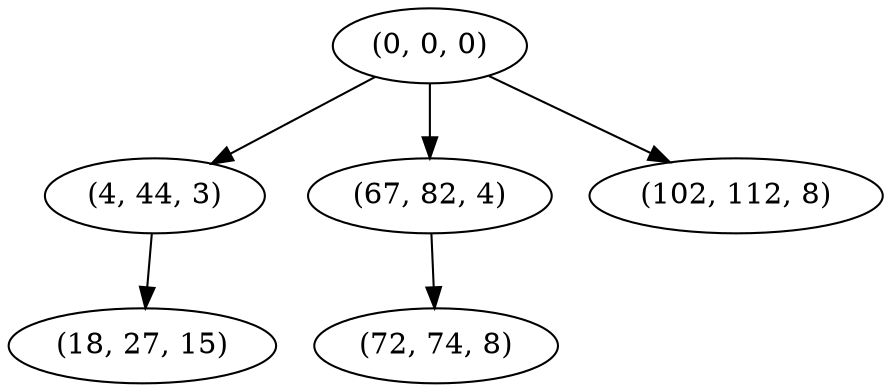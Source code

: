digraph tree {
    "(0, 0, 0)";
    "(4, 44, 3)";
    "(18, 27, 15)";
    "(67, 82, 4)";
    "(72, 74, 8)";
    "(102, 112, 8)";
    "(0, 0, 0)" -> "(4, 44, 3)";
    "(0, 0, 0)" -> "(67, 82, 4)";
    "(0, 0, 0)" -> "(102, 112, 8)";
    "(4, 44, 3)" -> "(18, 27, 15)";
    "(67, 82, 4)" -> "(72, 74, 8)";
}

